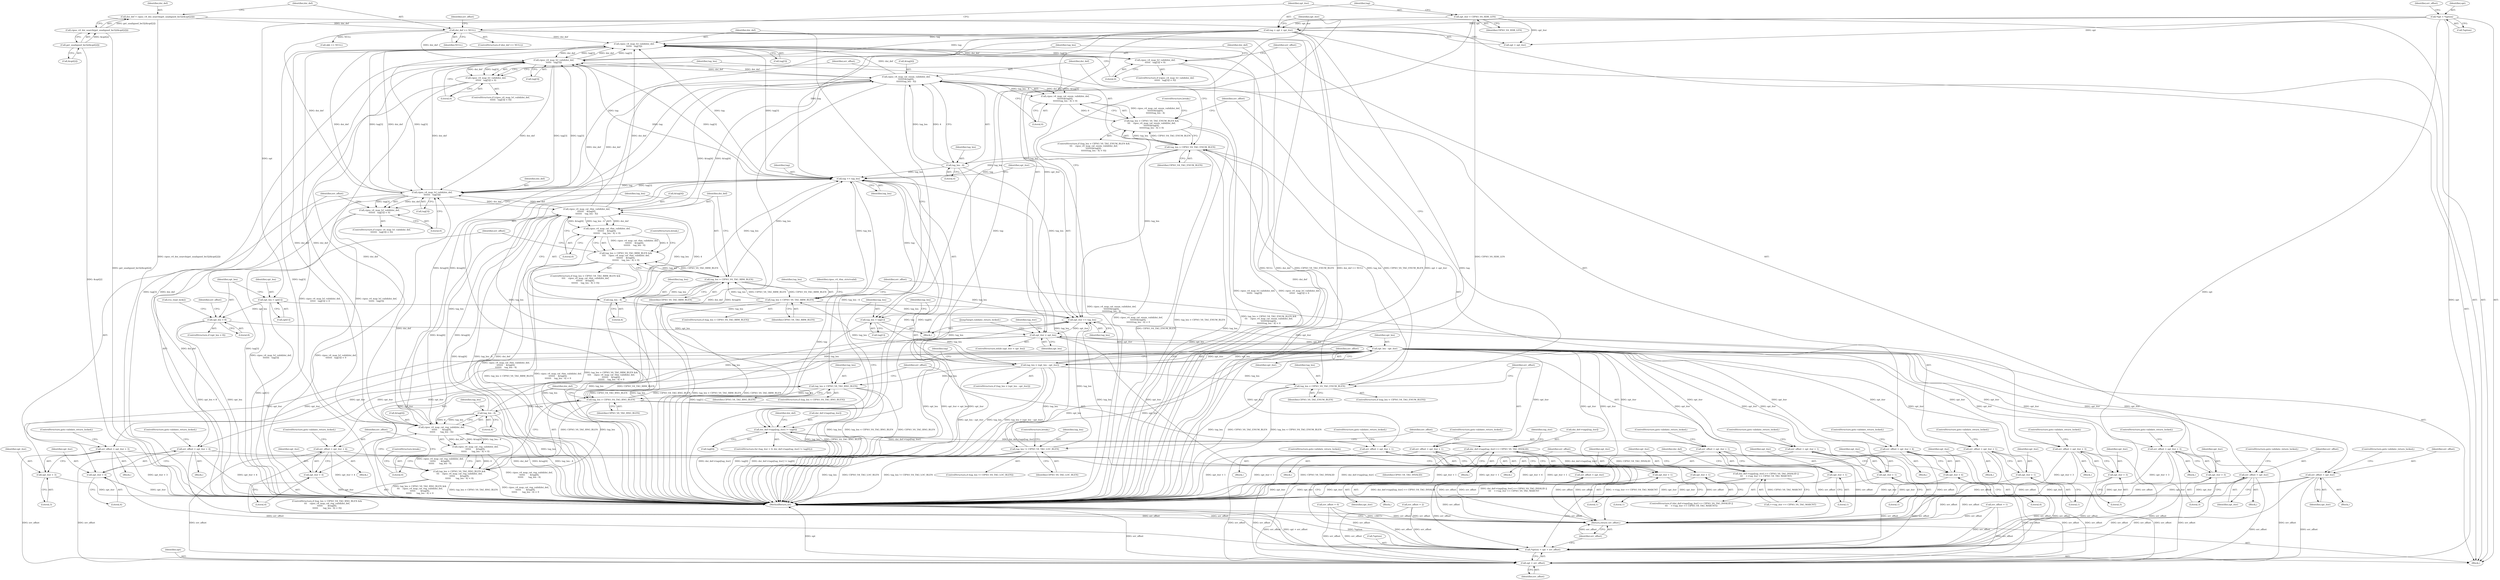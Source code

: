 digraph "0_linux_89d7ae34cdda4195809a5a987f697a517a2a3177@array" {
"1000343" [label="(Call,cipso_v4_map_lvl_valid(doi_def,\n\t\t\t\t\t\t   tag[3]))"];
"1000311" [label="(Call,cipso_v4_map_cat_enum_valid(doi_def,\n\t\t\t\t\t\t\t&tag[4],\n\t\t\t\t\t\t\ttag_len - 4))"];
"1000292" [label="(Call,cipso_v4_map_lvl_valid(doi_def,\n\t\t\t\t\t\t   tag[3]))"];
"1000343" [label="(Call,cipso_v4_map_lvl_valid(doi_def,\n\t\t\t\t\t\t   tag[3]))"];
"1000241" [label="(Call,cipso_v4_map_lvl_valid(doi_def,\n\t\t\t\t\t\t\t   tag[3]))"];
"1000149" [label="(Call,doi_def == NULL)"];
"1000140" [label="(Call,doi_def = cipso_v4_doi_search(get_unaligned_be32(&opt[2])))"];
"1000142" [label="(Call,cipso_v4_doi_search(get_unaligned_be32(&opt[2])))"];
"1000143" [label="(Call,get_unaligned_be32(&opt[2]))"];
"1000260" [label="(Call,cipso_v4_map_cat_rbm_valid(doi_def,\n\t\t\t\t\t\t\t    &tag[4],\n\t\t\t\t\t\t\t    tag_len - 4))"];
"1000362" [label="(Call,cipso_v4_map_cat_rng_valid(doi_def,\n\t\t\t\t\t\t       &tag[4],\n\t\t\t\t\t\t       tag_len - 4))"];
"1000368" [label="(Call,tag_len - 4)"];
"1000358" [label="(Call,tag_len > CIPSO_V4_TAG_RNG_BLEN)"];
"1000331" [label="(Call,tag_len < CIPSO_V4_TAG_RNG_BLEN)"];
"1000207" [label="(Call,tag_len > (opt_len - opt_iter))"];
"1000201" [label="(Call,tag_len = tag[1])"];
"1000416" [label="(Call,tag += tag_len)"];
"1000226" [label="(Call,tag_len < CIPSO_V4_TAG_RBM_BLEN)"];
"1000256" [label="(Call,tag_len > CIPSO_V4_TAG_RBM_BLEN)"];
"1000317" [label="(Call,tag_len - 4)"];
"1000307" [label="(Call,tag_len > CIPSO_V4_TAG_ENUM_BLEN)"];
"1000280" [label="(Call,tag_len < CIPSO_V4_TAG_ENUM_BLEN)"];
"1000400" [label="(Call,tag_len != CIPSO_V4_TAG_LOC_BLEN)"];
"1000266" [label="(Call,tag_len - 4)"];
"1000160" [label="(Call,tag = opt + opt_iter)"];
"1000108" [label="(Call,*opt = *option)"];
"1000157" [label="(Call,opt_iter = CIPSO_V4_HDR_LEN)"];
"1000174" [label="(Call,doi_def->tags[tag_iter] != tag[0])"];
"1000185" [label="(Call,doi_def->tags[tag_iter] == CIPSO_V4_TAG_INVALID)"];
"1000209" [label="(Call,opt_len - opt_iter)"];
"1000166" [label="(Call,opt_iter < opt_len)"];
"1000419" [label="(Call,opt_iter += tag_len)"];
"1000131" [label="(Call,opt_len < 8)"];
"1000125" [label="(Call,opt_len = opt[1])"];
"1000240" [label="(Call,cipso_v4_map_lvl_valid(doi_def,\n\t\t\t\t\t\t\t   tag[3]) < 0)"];
"1000259" [label="(Call,cipso_v4_map_cat_rbm_valid(doi_def,\n\t\t\t\t\t\t\t    &tag[4],\n\t\t\t\t\t\t\t    tag_len - 4) < 0)"];
"1000255" [label="(Call,tag_len > CIPSO_V4_TAG_RBM_BLEN &&\n\t\t\t\t    cipso_v4_map_cat_rbm_valid(doi_def,\n\t\t\t\t\t\t\t    &tag[4],\n\t\t\t\t\t\t\t    tag_len - 4) < 0)"];
"1000291" [label="(Call,cipso_v4_map_lvl_valid(doi_def,\n\t\t\t\t\t\t   tag[3]) < 0)"];
"1000310" [label="(Call,cipso_v4_map_cat_enum_valid(doi_def,\n\t\t\t\t\t\t\t&tag[4],\n\t\t\t\t\t\t\ttag_len - 4) < 0)"];
"1000306" [label="(Call,tag_len > CIPSO_V4_TAG_ENUM_BLEN &&\n\t\t\t    cipso_v4_map_cat_enum_valid(doi_def,\n\t\t\t\t\t\t\t&tag[4],\n\t\t\t\t\t\t\ttag_len - 4) < 0)"];
"1000342" [label="(Call,cipso_v4_map_lvl_valid(doi_def,\n\t\t\t\t\t\t   tag[3]) < 0)"];
"1000361" [label="(Call,cipso_v4_map_cat_rng_valid(doi_def,\n\t\t\t\t\t\t       &tag[4],\n\t\t\t\t\t\t       tag_len - 4) < 0)"];
"1000357" [label="(Call,tag_len > CIPSO_V4_TAG_RNG_BLEN &&\n\t\t\t    cipso_v4_map_cat_rng_valid(doi_def,\n\t\t\t\t\t\t       &tag[4],\n\t\t\t\t\t\t       tag_len - 4) < 0)"];
"1000184" [label="(Call,doi_def->tags[tag_iter] == CIPSO_V4_TAG_INVALID ||\n\t\t\t    ++tag_iter == CIPSO_V4_TAG_MAXCNT)"];
"1000197" [label="(Call,err_offset = opt_iter)"];
"1000425" [label="(Call,*option = opt + err_offset)"];
"1000428" [label="(Call,opt + err_offset)"];
"1000431" [label="(Return,return err_offset;)"];
"1000213" [label="(Call,err_offset = opt_iter + 1)"];
"1000215" [label="(Call,opt_iter + 1)"];
"1000230" [label="(Call,err_offset = opt_iter + 1)"];
"1000232" [label="(Call,opt_iter + 1)"];
"1000248" [label="(Call,err_offset = opt_iter + 3)"];
"1000250" [label="(Call,opt_iter + 3)"];
"1000271" [label="(Call,err_offset = opt_iter + 4)"];
"1000273" [label="(Call,opt_iter + 4)"];
"1000284" [label="(Call,err_offset = opt_iter + 1)"];
"1000286" [label="(Call,opt_iter + 1)"];
"1000299" [label="(Call,err_offset = opt_iter + 3)"];
"1000301" [label="(Call,opt_iter + 3)"];
"1000322" [label="(Call,err_offset = opt_iter + 4)"];
"1000324" [label="(Call,opt_iter + 4)"];
"1000335" [label="(Call,err_offset = opt_iter + 1)"];
"1000337" [label="(Call,opt_iter + 1)"];
"1000350" [label="(Call,err_offset = opt_iter + 3)"];
"1000352" [label="(Call,opt_iter + 3)"];
"1000373" [label="(Call,err_offset = opt_iter + 4)"];
"1000375" [label="(Call,opt_iter + 4)"];
"1000395" [label="(Call,err_offset = opt_iter)"];
"1000404" [label="(Call,err_offset = opt_iter + 1)"];
"1000406" [label="(Call,opt_iter + 1)"];
"1000412" [label="(Call,err_offset = opt_iter)"];
"1000135" [label="(Call,err_offset = 1)"];
"1000274" [label="(Identifier,opt_iter)"];
"1000150" [label="(Identifier,doi_def)"];
"1000357" [label="(Call,tag_len > CIPSO_V4_TAG_RNG_BLEN &&\n\t\t\t    cipso_v4_map_cat_rng_valid(doi_def,\n\t\t\t\t\t\t       &tag[4],\n\t\t\t\t\t\t       tag_len - 4) < 0)"];
"1000116" [label="(Identifier,err_offset)"];
"1000422" [label="(JumpTarget,validate_return_locked:)"];
"1000191" [label="(Identifier,CIPSO_V4_TAG_INVALID)"];
"1000249" [label="(Identifier,err_offset)"];
"1000371" [label="(Literal,0)"];
"1000272" [label="(Identifier,err_offset)"];
"1000161" [label="(Identifier,tag)"];
"1000378" [label="(ControlStructure,goto validate_return_locked;)"];
"1000257" [label="(Identifier,tag_len)"];
"1000320" [label="(Literal,0)"];
"1000250" [label="(Call,opt_iter + 3)"];
"1000303" [label="(Literal,3)"];
"1000213" [label="(Call,err_offset = opt_iter + 1)"];
"1000280" [label="(Call,tag_len < CIPSO_V4_TAG_ENUM_BLEN)"];
"1000360" [label="(Identifier,CIPSO_V4_TAG_RNG_BLEN)"];
"1000232" [label="(Call,opt_iter + 1)"];
"1000406" [label="(Call,opt_iter + 1)"];
"1000266" [label="(Call,tag_len - 4)"];
"1000199" [label="(Identifier,opt_iter)"];
"1000394" [label="(Block,)"];
"1000297" [label="(Literal,0)"];
"1000192" [label="(Call,++tag_iter == CIPSO_V4_TAG_MAXCNT)"];
"1000125" [label="(Call,opt_len = opt[1])"];
"1000229" [label="(Block,)"];
"1000291" [label="(Call,cipso_v4_map_lvl_valid(doi_def,\n\t\t\t\t\t\t   tag[3]) < 0)"];
"1000165" [label="(ControlStructure,while (opt_iter < opt_len))"];
"1000292" [label="(Call,cipso_v4_map_lvl_valid(doi_def,\n\t\t\t\t\t\t   tag[3]))"];
"1000143" [label="(Call,get_unaligned_be32(&opt[2]))"];
"1000377" [label="(Literal,4)"];
"1000275" [label="(Literal,4)"];
"1000281" [label="(Identifier,tag_len)"];
"1000154" [label="(Identifier,err_offset)"];
"1000254" [label="(ControlStructure,if (tag_len > CIPSO_V4_TAG_RBM_BLEN &&\n\t\t\t\t    cipso_v4_map_cat_rbm_valid(doi_def,\n\t\t\t\t\t\t\t    &tag[4],\n\t\t\t\t\t\t\t    tag_len - 4) < 0))"];
"1000407" [label="(Identifier,opt_iter)"];
"1000345" [label="(Call,tag[3])"];
"1000196" [label="(Block,)"];
"1000304" [label="(ControlStructure,goto validate_return_locked;)"];
"1000396" [label="(Identifier,err_offset)"];
"1000282" [label="(Identifier,CIPSO_V4_TAG_ENUM_BLEN)"];
"1000312" [label="(Identifier,doi_def)"];
"1000230" [label="(Call,err_offset = opt_iter + 1)"];
"1000239" [label="(ControlStructure,if (cipso_v4_map_lvl_valid(doi_def,\n\t\t\t\t\t\t\t   tag[3]) < 0))"];
"1000419" [label="(Call,opt_iter += tag_len)"];
"1000410" [label="(ControlStructure,break;)"];
"1000426" [label="(Call,*option)"];
"1000270" [label="(Block,)"];
"1000398" [label="(ControlStructure,goto validate_return_locked;)"];
"1000172" [label="(Identifier,tag_iter)"];
"1000344" [label="(Identifier,doi_def)"];
"1000349" [label="(Block,)"];
"1000369" [label="(Identifier,tag_len)"];
"1000186" [label="(Call,doi_def->tags[tag_iter])"];
"1000327" [label="(ControlStructure,goto validate_return_locked;)"];
"1000183" [label="(ControlStructure,if (doi_def->tags[tag_iter] == CIPSO_V4_TAG_INVALID ||\n\t\t\t    ++tag_iter == CIPSO_V4_TAG_MAXCNT))"];
"1000212" [label="(Block,)"];
"1000356" [label="(ControlStructure,if (tag_len > CIPSO_V4_TAG_RNG_BLEN &&\n\t\t\t    cipso_v4_map_cat_rng_valid(doi_def,\n\t\t\t\t\t\t       &tag[4],\n\t\t\t\t\t\t       tag_len - 4) < 0))"];
"1000228" [label="(Identifier,CIPSO_V4_TAG_RBM_BLEN)"];
"1000306" [label="(Call,tag_len > CIPSO_V4_TAG_ENUM_BLEN &&\n\t\t\t    cipso_v4_map_cat_enum_valid(doi_def,\n\t\t\t\t\t\t\t&tag[4],\n\t\t\t\t\t\t\ttag_len - 4) < 0)"];
"1000361" [label="(Call,cipso_v4_map_cat_rng_valid(doi_def,\n\t\t\t\t\t\t       &tag[4],\n\t\t\t\t\t\t       tag_len - 4) < 0)"];
"1000293" [label="(Identifier,doi_def)"];
"1000185" [label="(Call,doi_def->tags[tag_iter] == CIPSO_V4_TAG_INVALID)"];
"1000166" [label="(Call,opt_iter < opt_len)"];
"1000300" [label="(Identifier,err_offset)"];
"1000374" [label="(Identifier,err_offset)"];
"1000430" [label="(Identifier,err_offset)"];
"1000340" [label="(ControlStructure,goto validate_return_locked;)"];
"1000373" [label="(Call,err_offset = opt_iter + 4)"];
"1000288" [label="(Literal,1)"];
"1000261" [label="(Identifier,doi_def)"];
"1000243" [label="(Call,tag[3])"];
"1000142" [label="(Call,cipso_v4_doi_search(get_unaligned_be32(&opt[2])))"];
"1000294" [label="(Call,tag[3])"];
"1000132" [label="(Identifier,opt_len)"];
"1000127" [label="(Call,opt[1])"];
"1000177" [label="(Identifier,doi_def)"];
"1000277" [label="(ControlStructure,break;)"];
"1000328" [label="(ControlStructure,break;)"];
"1000376" [label="(Identifier,opt_iter)"];
"1000286" [label="(Call,opt_iter + 1)"];
"1000148" [label="(ControlStructure,if (doi_def == NULL))"];
"1000203" [label="(Call,tag[1])"];
"1000211" [label="(Identifier,opt_iter)"];
"1000170" [label="(ControlStructure,for (tag_iter = 0; doi_def->tags[tag_iter] != tag[0];))"];
"1000339" [label="(Literal,1)"];
"1000140" [label="(Call,doi_def = cipso_v4_doi_search(get_unaligned_be32(&opt[2])))"];
"1000418" [label="(Identifier,tag_len)"];
"1000309" [label="(Identifier,CIPSO_V4_TAG_ENUM_BLEN)"];
"1000283" [label="(Block,)"];
"1000299" [label="(Call,err_offset = opt_iter + 3)"];
"1000364" [label="(Call,&tag[4])"];
"1000167" [label="(Identifier,opt_iter)"];
"1000290" [label="(ControlStructure,if (cipso_v4_map_lvl_valid(doi_def,\n\t\t\t\t\t\t   tag[3]) < 0))"];
"1000131" [label="(Call,opt_len < 8)"];
"1000318" [label="(Identifier,tag_len)"];
"1000174" [label="(Call,doi_def->tags[tag_iter] != tag[0])"];
"1000412" [label="(Call,err_offset = opt_iter)"];
"1000149" [label="(Call,doi_def == NULL)"];
"1000363" [label="(Identifier,doi_def)"];
"1000417" [label="(Identifier,tag)"];
"1000323" [label="(Identifier,err_offset)"];
"1000260" [label="(Call,cipso_v4_map_cat_rbm_valid(doi_def,\n\t\t\t\t\t\t\t    &tag[4],\n\t\t\t\t\t\t\t    tag_len - 4))"];
"1000350" [label="(Call,err_offset = opt_iter + 3)"];
"1000184" [label="(Call,doi_def->tags[tag_iter] == CIPSO_V4_TAG_INVALID ||\n\t\t\t    ++tag_iter == CIPSO_V4_TAG_MAXCNT)"];
"1000307" [label="(Call,tag_len > CIPSO_V4_TAG_ENUM_BLEN)"];
"1000432" [label="(Identifier,err_offset)"];
"1000359" [label="(Identifier,tag_len)"];
"1000141" [label="(Identifier,doi_def)"];
"1000233" [label="(Identifier,opt_iter)"];
"1000399" [label="(ControlStructure,if (tag_len != CIPSO_V4_TAG_LOC_BLEN))"];
"1000284" [label="(Call,err_offset = opt_iter + 1)"];
"1000343" [label="(Call,cipso_v4_map_lvl_valid(doi_def,\n\t\t\t\t\t\t   tag[3]))"];
"1000375" [label="(Call,opt_iter + 4)"];
"1000313" [label="(Call,&tag[4])"];
"1000151" [label="(Identifier,NULL)"];
"1000287" [label="(Identifier,opt_iter)"];
"1000126" [label="(Identifier,opt_len)"];
"1000259" [label="(Call,cipso_v4_map_cat_rbm_valid(doi_def,\n\t\t\t\t\t\t\t    &tag[4],\n\t\t\t\t\t\t\t    tag_len - 4) < 0)"];
"1000362" [label="(Call,cipso_v4_map_cat_rng_valid(doi_def,\n\t\t\t\t\t\t       &tag[4],\n\t\t\t\t\t\t       tag_len - 4))"];
"1000221" [label="(Identifier,tag)"];
"1000139" [label="(Call,rcu_read_lock())"];
"1000207" [label="(Call,tag_len > (opt_len - opt_iter))"];
"1000332" [label="(Identifier,tag_len)"];
"1000235" [label="(ControlStructure,goto validate_return_locked;)"];
"1000237" [label="(Identifier,cipso_v4_rbm_strictvalid)"];
"1000267" [label="(Identifier,tag_len)"];
"1000421" [label="(Identifier,tag_len)"];
"1000298" [label="(Block,)"];
"1000333" [label="(Identifier,CIPSO_V4_TAG_RNG_BLEN)"];
"1000231" [label="(Identifier,err_offset)"];
"1000342" [label="(Call,cipso_v4_map_lvl_valid(doi_def,\n\t\t\t\t\t\t   tag[3]) < 0)"];
"1000251" [label="(Identifier,opt_iter)"];
"1000160" [label="(Call,tag = opt + opt_iter)"];
"1000240" [label="(Call,cipso_v4_map_lvl_valid(doi_def,\n\t\t\t\t\t\t\t   tag[3]) < 0)"];
"1000268" [label="(Literal,4)"];
"1000324" [label="(Call,opt_iter + 4)"];
"1000157" [label="(Call,opt_iter = CIPSO_V4_HDR_LEN)"];
"1000217" [label="(Literal,1)"];
"1000401" [label="(Identifier,tag_len)"];
"1000354" [label="(Literal,3)"];
"1000403" [label="(Block,)"];
"1000370" [label="(Literal,4)"];
"1000158" [label="(Identifier,opt_iter)"];
"1000352" [label="(Call,opt_iter + 3)"];
"1000302" [label="(Identifier,opt_iter)"];
"1000311" [label="(Call,cipso_v4_map_cat_enum_valid(doi_def,\n\t\t\t\t\t\t\t&tag[4],\n\t\t\t\t\t\t\ttag_len - 4))"];
"1000225" [label="(ControlStructure,if (tag_len < CIPSO_V4_TAG_RBM_BLEN))"];
"1000215" [label="(Call,opt_iter + 1)"];
"1000115" [label="(Call,err_offset = 0)"];
"1000201" [label="(Call,tag_len = tag[1])"];
"1000413" [label="(Identifier,err_offset)"];
"1000279" [label="(ControlStructure,if (tag_len < CIPSO_V4_TAG_ENUM_BLEN))"];
"1000317" [label="(Call,tag_len - 4)"];
"1000130" [label="(ControlStructure,if (opt_len < 8))"];
"1000395" [label="(Call,err_offset = opt_iter)"];
"1000169" [label="(Block,)"];
"1000247" [label="(Block,)"];
"1000209" [label="(Call,opt_len - opt_iter)"];
"1000256" [label="(Call,tag_len > CIPSO_V4_TAG_RBM_BLEN)"];
"1000109" [label="(Identifier,opt)"];
"1000136" [label="(Identifier,err_offset)"];
"1000168" [label="(Identifier,opt_len)"];
"1000358" [label="(Call,tag_len > CIPSO_V4_TAG_RNG_BLEN)"];
"1000188" [label="(Identifier,doi_def)"];
"1000200" [label="(ControlStructure,goto validate_return_locked;)"];
"1000330" [label="(ControlStructure,if (tag_len < CIPSO_V4_TAG_RNG_BLEN))"];
"1000338" [label="(Identifier,opt_iter)"];
"1000348" [label="(Literal,0)"];
"1000322" [label="(Call,err_offset = opt_iter + 4)"];
"1000206" [label="(ControlStructure,if (tag_len > (opt_len - opt_iter)))"];
"1000159" [label="(Identifier,CIPSO_V4_HDR_LEN)"];
"1000310" [label="(Call,cipso_v4_map_cat_enum_valid(doi_def,\n\t\t\t\t\t\t\t&tag[4],\n\t\t\t\t\t\t\ttag_len - 4) < 0)"];
"1000110" [label="(Call,*option)"];
"1000429" [label="(Identifier,opt)"];
"1000153" [label="(Call,err_offset = 2)"];
"1000218" [label="(ControlStructure,goto validate_return_locked;)"];
"1000325" [label="(Identifier,opt_iter)"];
"1000180" [label="(Call,tag[0])"];
"1000431" [label="(Return,return err_offset;)"];
"1000223" [label="(Block,)"];
"1000409" [label="(ControlStructure,goto validate_return_locked;)"];
"1000253" [label="(ControlStructure,goto validate_return_locked;)"];
"1000144" [label="(Call,&opt[2])"];
"1000351" [label="(Identifier,err_offset)"];
"1000234" [label="(Literal,1)"];
"1000202" [label="(Identifier,tag_len)"];
"1000248" [label="(Call,err_offset = opt_iter + 3)"];
"1000246" [label="(Literal,0)"];
"1000198" [label="(Identifier,err_offset)"];
"1000197" [label="(Call,err_offset = opt_iter)"];
"1000269" [label="(Literal,0)"];
"1000273" [label="(Call,opt_iter + 4)"];
"1000397" [label="(Identifier,opt_iter)"];
"1000331" [label="(Call,tag_len < CIPSO_V4_TAG_RNG_BLEN)"];
"1000326" [label="(Literal,4)"];
"1000433" [label="(MethodReturn,int)"];
"1000175" [label="(Call,doi_def->tags[tag_iter])"];
"1000162" [label="(Call,opt + opt_iter)"];
"1000415" [label="(ControlStructure,goto validate_return_locked;)"];
"1000425" [label="(Call,*option = opt + err_offset)"];
"1000108" [label="(Call,*opt = *option)"];
"1000416" [label="(Call,tag += tag_len)"];
"1000194" [label="(Identifier,tag_iter)"];
"1000271" [label="(Call,err_offset = opt_iter + 4)"];
"1000214" [label="(Identifier,err_offset)"];
"1000216" [label="(Identifier,opt_iter)"];
"1000402" [label="(Identifier,CIPSO_V4_TAG_LOC_BLEN)"];
"1000334" [label="(Block,)"];
"1000242" [label="(Identifier,doi_def)"];
"1000383" [label="(Call,skb == NULL)"];
"1000262" [label="(Call,&tag[4])"];
"1000210" [label="(Identifier,opt_len)"];
"1000258" [label="(Identifier,CIPSO_V4_TAG_RBM_BLEN)"];
"1000133" [label="(Literal,8)"];
"1000305" [label="(ControlStructure,if (tag_len > CIPSO_V4_TAG_ENUM_BLEN &&\n\t\t\t    cipso_v4_map_cat_enum_valid(doi_def,\n\t\t\t\t\t\t\t&tag[4],\n\t\t\t\t\t\t\ttag_len - 4) < 0))"];
"1000289" [label="(ControlStructure,goto validate_return_locked;)"];
"1000372" [label="(Block,)"];
"1000404" [label="(Call,err_offset = opt_iter + 1)"];
"1000341" [label="(ControlStructure,if (cipso_v4_map_lvl_valid(doi_def,\n\t\t\t\t\t\t   tag[3]) < 0))"];
"1000241" [label="(Call,cipso_v4_map_lvl_valid(doi_def,\n\t\t\t\t\t\t\t   tag[3]))"];
"1000428" [label="(Call,opt + err_offset)"];
"1000208" [label="(Identifier,tag_len)"];
"1000301" [label="(Call,opt_iter + 3)"];
"1000400" [label="(Call,tag_len != CIPSO_V4_TAG_LOC_BLEN)"];
"1000227" [label="(Identifier,tag_len)"];
"1000308" [label="(Identifier,tag_len)"];
"1000335" [label="(Call,err_offset = opt_iter + 1)"];
"1000337" [label="(Call,opt_iter + 1)"];
"1000379" [label="(ControlStructure,break;)"];
"1000355" [label="(ControlStructure,goto validate_return_locked;)"];
"1000408" [label="(Literal,1)"];
"1000285" [label="(Identifier,err_offset)"];
"1000321" [label="(Block,)"];
"1000319" [label="(Literal,4)"];
"1000252" [label="(Literal,3)"];
"1000414" [label="(Identifier,opt_iter)"];
"1000336" [label="(Identifier,err_offset)"];
"1000353" [label="(Identifier,opt_iter)"];
"1000106" [label="(Block,)"];
"1000276" [label="(ControlStructure,goto validate_return_locked;)"];
"1000226" [label="(Call,tag_len < CIPSO_V4_TAG_RBM_BLEN)"];
"1000420" [label="(Identifier,opt_iter)"];
"1000368" [label="(Call,tag_len - 4)"];
"1000255" [label="(Call,tag_len > CIPSO_V4_TAG_RBM_BLEN &&\n\t\t\t\t    cipso_v4_map_cat_rbm_valid(doi_def,\n\t\t\t\t\t\t\t    &tag[4],\n\t\t\t\t\t\t\t    tag_len - 4) < 0)"];
"1000405" [label="(Identifier,err_offset)"];
"1000343" -> "1000342"  [label="AST: "];
"1000343" -> "1000345"  [label="CFG: "];
"1000344" -> "1000343"  [label="AST: "];
"1000345" -> "1000343"  [label="AST: "];
"1000348" -> "1000343"  [label="CFG: "];
"1000343" -> "1000433"  [label="DDG: doi_def"];
"1000343" -> "1000433"  [label="DDG: tag[3]"];
"1000343" -> "1000241"  [label="DDG: doi_def"];
"1000343" -> "1000241"  [label="DDG: tag[3]"];
"1000343" -> "1000292"  [label="DDG: doi_def"];
"1000343" -> "1000292"  [label="DDG: tag[3]"];
"1000343" -> "1000342"  [label="DDG: doi_def"];
"1000343" -> "1000342"  [label="DDG: tag[3]"];
"1000311" -> "1000343"  [label="DDG: doi_def"];
"1000292" -> "1000343"  [label="DDG: doi_def"];
"1000292" -> "1000343"  [label="DDG: tag[3]"];
"1000241" -> "1000343"  [label="DDG: doi_def"];
"1000241" -> "1000343"  [label="DDG: tag[3]"];
"1000149" -> "1000343"  [label="DDG: doi_def"];
"1000260" -> "1000343"  [label="DDG: doi_def"];
"1000362" -> "1000343"  [label="DDG: doi_def"];
"1000416" -> "1000343"  [label="DDG: tag"];
"1000160" -> "1000343"  [label="DDG: tag"];
"1000343" -> "1000362"  [label="DDG: doi_def"];
"1000343" -> "1000416"  [label="DDG: tag[3]"];
"1000311" -> "1000310"  [label="AST: "];
"1000311" -> "1000317"  [label="CFG: "];
"1000312" -> "1000311"  [label="AST: "];
"1000313" -> "1000311"  [label="AST: "];
"1000317" -> "1000311"  [label="AST: "];
"1000320" -> "1000311"  [label="CFG: "];
"1000311" -> "1000433"  [label="DDG: doi_def"];
"1000311" -> "1000433"  [label="DDG: &tag[4]"];
"1000311" -> "1000433"  [label="DDG: tag_len - 4"];
"1000311" -> "1000241"  [label="DDG: doi_def"];
"1000311" -> "1000260"  [label="DDG: &tag[4]"];
"1000311" -> "1000292"  [label="DDG: doi_def"];
"1000311" -> "1000310"  [label="DDG: doi_def"];
"1000311" -> "1000310"  [label="DDG: &tag[4]"];
"1000311" -> "1000310"  [label="DDG: tag_len - 4"];
"1000292" -> "1000311"  [label="DDG: doi_def"];
"1000362" -> "1000311"  [label="DDG: &tag[4]"];
"1000260" -> "1000311"  [label="DDG: &tag[4]"];
"1000317" -> "1000311"  [label="DDG: tag_len"];
"1000317" -> "1000311"  [label="DDG: 4"];
"1000311" -> "1000362"  [label="DDG: &tag[4]"];
"1000292" -> "1000291"  [label="AST: "];
"1000292" -> "1000294"  [label="CFG: "];
"1000293" -> "1000292"  [label="AST: "];
"1000294" -> "1000292"  [label="AST: "];
"1000297" -> "1000292"  [label="CFG: "];
"1000292" -> "1000433"  [label="DDG: tag[3]"];
"1000292" -> "1000433"  [label="DDG: doi_def"];
"1000292" -> "1000241"  [label="DDG: doi_def"];
"1000292" -> "1000241"  [label="DDG: tag[3]"];
"1000292" -> "1000291"  [label="DDG: doi_def"];
"1000292" -> "1000291"  [label="DDG: tag[3]"];
"1000241" -> "1000292"  [label="DDG: doi_def"];
"1000241" -> "1000292"  [label="DDG: tag[3]"];
"1000149" -> "1000292"  [label="DDG: doi_def"];
"1000260" -> "1000292"  [label="DDG: doi_def"];
"1000362" -> "1000292"  [label="DDG: doi_def"];
"1000416" -> "1000292"  [label="DDG: tag"];
"1000160" -> "1000292"  [label="DDG: tag"];
"1000292" -> "1000416"  [label="DDG: tag[3]"];
"1000241" -> "1000240"  [label="AST: "];
"1000241" -> "1000243"  [label="CFG: "];
"1000242" -> "1000241"  [label="AST: "];
"1000243" -> "1000241"  [label="AST: "];
"1000246" -> "1000241"  [label="CFG: "];
"1000241" -> "1000433"  [label="DDG: doi_def"];
"1000241" -> "1000433"  [label="DDG: tag[3]"];
"1000241" -> "1000240"  [label="DDG: doi_def"];
"1000241" -> "1000240"  [label="DDG: tag[3]"];
"1000149" -> "1000241"  [label="DDG: doi_def"];
"1000260" -> "1000241"  [label="DDG: doi_def"];
"1000362" -> "1000241"  [label="DDG: doi_def"];
"1000416" -> "1000241"  [label="DDG: tag"];
"1000160" -> "1000241"  [label="DDG: tag"];
"1000241" -> "1000260"  [label="DDG: doi_def"];
"1000241" -> "1000416"  [label="DDG: tag[3]"];
"1000149" -> "1000148"  [label="AST: "];
"1000149" -> "1000151"  [label="CFG: "];
"1000150" -> "1000149"  [label="AST: "];
"1000151" -> "1000149"  [label="AST: "];
"1000154" -> "1000149"  [label="CFG: "];
"1000158" -> "1000149"  [label="CFG: "];
"1000149" -> "1000433"  [label="DDG: NULL"];
"1000149" -> "1000433"  [label="DDG: doi_def == NULL"];
"1000149" -> "1000433"  [label="DDG: doi_def"];
"1000140" -> "1000149"  [label="DDG: doi_def"];
"1000149" -> "1000383"  [label="DDG: NULL"];
"1000140" -> "1000106"  [label="AST: "];
"1000140" -> "1000142"  [label="CFG: "];
"1000141" -> "1000140"  [label="AST: "];
"1000142" -> "1000140"  [label="AST: "];
"1000150" -> "1000140"  [label="CFG: "];
"1000140" -> "1000433"  [label="DDG: cipso_v4_doi_search(get_unaligned_be32(&opt[2]))"];
"1000142" -> "1000140"  [label="DDG: get_unaligned_be32(&opt[2])"];
"1000142" -> "1000143"  [label="CFG: "];
"1000143" -> "1000142"  [label="AST: "];
"1000142" -> "1000433"  [label="DDG: get_unaligned_be32(&opt[2])"];
"1000143" -> "1000142"  [label="DDG: &opt[2]"];
"1000143" -> "1000144"  [label="CFG: "];
"1000144" -> "1000143"  [label="AST: "];
"1000143" -> "1000433"  [label="DDG: &opt[2]"];
"1000260" -> "1000259"  [label="AST: "];
"1000260" -> "1000266"  [label="CFG: "];
"1000261" -> "1000260"  [label="AST: "];
"1000262" -> "1000260"  [label="AST: "];
"1000266" -> "1000260"  [label="AST: "];
"1000269" -> "1000260"  [label="CFG: "];
"1000260" -> "1000433"  [label="DDG: &tag[4]"];
"1000260" -> "1000433"  [label="DDG: tag_len - 4"];
"1000260" -> "1000433"  [label="DDG: doi_def"];
"1000260" -> "1000259"  [label="DDG: doi_def"];
"1000260" -> "1000259"  [label="DDG: &tag[4]"];
"1000260" -> "1000259"  [label="DDG: tag_len - 4"];
"1000362" -> "1000260"  [label="DDG: &tag[4]"];
"1000266" -> "1000260"  [label="DDG: tag_len"];
"1000266" -> "1000260"  [label="DDG: 4"];
"1000260" -> "1000362"  [label="DDG: &tag[4]"];
"1000362" -> "1000361"  [label="AST: "];
"1000362" -> "1000368"  [label="CFG: "];
"1000363" -> "1000362"  [label="AST: "];
"1000364" -> "1000362"  [label="AST: "];
"1000368" -> "1000362"  [label="AST: "];
"1000371" -> "1000362"  [label="CFG: "];
"1000362" -> "1000433"  [label="DDG: &tag[4]"];
"1000362" -> "1000433"  [label="DDG: tag_len - 4"];
"1000362" -> "1000433"  [label="DDG: doi_def"];
"1000362" -> "1000361"  [label="DDG: doi_def"];
"1000362" -> "1000361"  [label="DDG: &tag[4]"];
"1000362" -> "1000361"  [label="DDG: tag_len - 4"];
"1000368" -> "1000362"  [label="DDG: tag_len"];
"1000368" -> "1000362"  [label="DDG: 4"];
"1000368" -> "1000370"  [label="CFG: "];
"1000369" -> "1000368"  [label="AST: "];
"1000370" -> "1000368"  [label="AST: "];
"1000368" -> "1000433"  [label="DDG: tag_len"];
"1000358" -> "1000368"  [label="DDG: tag_len"];
"1000368" -> "1000416"  [label="DDG: tag_len"];
"1000368" -> "1000419"  [label="DDG: tag_len"];
"1000358" -> "1000357"  [label="AST: "];
"1000358" -> "1000360"  [label="CFG: "];
"1000359" -> "1000358"  [label="AST: "];
"1000360" -> "1000358"  [label="AST: "];
"1000363" -> "1000358"  [label="CFG: "];
"1000357" -> "1000358"  [label="CFG: "];
"1000358" -> "1000433"  [label="DDG: CIPSO_V4_TAG_RNG_BLEN"];
"1000358" -> "1000433"  [label="DDG: tag_len"];
"1000358" -> "1000331"  [label="DDG: CIPSO_V4_TAG_RNG_BLEN"];
"1000358" -> "1000357"  [label="DDG: tag_len"];
"1000358" -> "1000357"  [label="DDG: CIPSO_V4_TAG_RNG_BLEN"];
"1000331" -> "1000358"  [label="DDG: tag_len"];
"1000331" -> "1000358"  [label="DDG: CIPSO_V4_TAG_RNG_BLEN"];
"1000358" -> "1000416"  [label="DDG: tag_len"];
"1000358" -> "1000419"  [label="DDG: tag_len"];
"1000331" -> "1000330"  [label="AST: "];
"1000331" -> "1000333"  [label="CFG: "];
"1000332" -> "1000331"  [label="AST: "];
"1000333" -> "1000331"  [label="AST: "];
"1000336" -> "1000331"  [label="CFG: "];
"1000344" -> "1000331"  [label="CFG: "];
"1000331" -> "1000433"  [label="DDG: tag_len < CIPSO_V4_TAG_RNG_BLEN"];
"1000331" -> "1000433"  [label="DDG: CIPSO_V4_TAG_RNG_BLEN"];
"1000331" -> "1000433"  [label="DDG: tag_len"];
"1000207" -> "1000331"  [label="DDG: tag_len"];
"1000207" -> "1000206"  [label="AST: "];
"1000207" -> "1000209"  [label="CFG: "];
"1000208" -> "1000207"  [label="AST: "];
"1000209" -> "1000207"  [label="AST: "];
"1000214" -> "1000207"  [label="CFG: "];
"1000221" -> "1000207"  [label="CFG: "];
"1000207" -> "1000433"  [label="DDG: opt_len - opt_iter"];
"1000207" -> "1000433"  [label="DDG: tag_len"];
"1000207" -> "1000433"  [label="DDG: tag_len > (opt_len - opt_iter)"];
"1000201" -> "1000207"  [label="DDG: tag_len"];
"1000209" -> "1000207"  [label="DDG: opt_len"];
"1000209" -> "1000207"  [label="DDG: opt_iter"];
"1000207" -> "1000226"  [label="DDG: tag_len"];
"1000207" -> "1000280"  [label="DDG: tag_len"];
"1000207" -> "1000400"  [label="DDG: tag_len"];
"1000201" -> "1000169"  [label="AST: "];
"1000201" -> "1000203"  [label="CFG: "];
"1000202" -> "1000201"  [label="AST: "];
"1000203" -> "1000201"  [label="AST: "];
"1000208" -> "1000201"  [label="CFG: "];
"1000201" -> "1000433"  [label="DDG: tag[1]"];
"1000416" -> "1000201"  [label="DDG: tag"];
"1000160" -> "1000201"  [label="DDG: tag"];
"1000416" -> "1000169"  [label="AST: "];
"1000416" -> "1000418"  [label="CFG: "];
"1000417" -> "1000416"  [label="AST: "];
"1000418" -> "1000416"  [label="AST: "];
"1000420" -> "1000416"  [label="CFG: "];
"1000416" -> "1000433"  [label="DDG: tag"];
"1000416" -> "1000174"  [label="DDG: tag"];
"1000226" -> "1000416"  [label="DDG: tag_len"];
"1000317" -> "1000416"  [label="DDG: tag_len"];
"1000400" -> "1000416"  [label="DDG: tag_len"];
"1000266" -> "1000416"  [label="DDG: tag_len"];
"1000256" -> "1000416"  [label="DDG: tag_len"];
"1000307" -> "1000416"  [label="DDG: tag_len"];
"1000160" -> "1000416"  [label="DDG: tag"];
"1000174" -> "1000416"  [label="DDG: tag[0]"];
"1000226" -> "1000225"  [label="AST: "];
"1000226" -> "1000228"  [label="CFG: "];
"1000227" -> "1000226"  [label="AST: "];
"1000228" -> "1000226"  [label="AST: "];
"1000231" -> "1000226"  [label="CFG: "];
"1000237" -> "1000226"  [label="CFG: "];
"1000226" -> "1000433"  [label="DDG: tag_len"];
"1000226" -> "1000433"  [label="DDG: tag_len < CIPSO_V4_TAG_RBM_BLEN"];
"1000226" -> "1000433"  [label="DDG: CIPSO_V4_TAG_RBM_BLEN"];
"1000256" -> "1000226"  [label="DDG: CIPSO_V4_TAG_RBM_BLEN"];
"1000226" -> "1000256"  [label="DDG: tag_len"];
"1000226" -> "1000256"  [label="DDG: CIPSO_V4_TAG_RBM_BLEN"];
"1000226" -> "1000419"  [label="DDG: tag_len"];
"1000256" -> "1000255"  [label="AST: "];
"1000256" -> "1000258"  [label="CFG: "];
"1000257" -> "1000256"  [label="AST: "];
"1000258" -> "1000256"  [label="AST: "];
"1000261" -> "1000256"  [label="CFG: "];
"1000255" -> "1000256"  [label="CFG: "];
"1000256" -> "1000433"  [label="DDG: CIPSO_V4_TAG_RBM_BLEN"];
"1000256" -> "1000433"  [label="DDG: tag_len"];
"1000256" -> "1000255"  [label="DDG: tag_len"];
"1000256" -> "1000255"  [label="DDG: CIPSO_V4_TAG_RBM_BLEN"];
"1000256" -> "1000266"  [label="DDG: tag_len"];
"1000256" -> "1000419"  [label="DDG: tag_len"];
"1000317" -> "1000319"  [label="CFG: "];
"1000318" -> "1000317"  [label="AST: "];
"1000319" -> "1000317"  [label="AST: "];
"1000317" -> "1000433"  [label="DDG: tag_len"];
"1000307" -> "1000317"  [label="DDG: tag_len"];
"1000317" -> "1000419"  [label="DDG: tag_len"];
"1000307" -> "1000306"  [label="AST: "];
"1000307" -> "1000309"  [label="CFG: "];
"1000308" -> "1000307"  [label="AST: "];
"1000309" -> "1000307"  [label="AST: "];
"1000312" -> "1000307"  [label="CFG: "];
"1000306" -> "1000307"  [label="CFG: "];
"1000307" -> "1000433"  [label="DDG: CIPSO_V4_TAG_ENUM_BLEN"];
"1000307" -> "1000433"  [label="DDG: tag_len"];
"1000307" -> "1000280"  [label="DDG: CIPSO_V4_TAG_ENUM_BLEN"];
"1000307" -> "1000306"  [label="DDG: tag_len"];
"1000307" -> "1000306"  [label="DDG: CIPSO_V4_TAG_ENUM_BLEN"];
"1000280" -> "1000307"  [label="DDG: tag_len"];
"1000280" -> "1000307"  [label="DDG: CIPSO_V4_TAG_ENUM_BLEN"];
"1000307" -> "1000419"  [label="DDG: tag_len"];
"1000280" -> "1000279"  [label="AST: "];
"1000280" -> "1000282"  [label="CFG: "];
"1000281" -> "1000280"  [label="AST: "];
"1000282" -> "1000280"  [label="AST: "];
"1000285" -> "1000280"  [label="CFG: "];
"1000293" -> "1000280"  [label="CFG: "];
"1000280" -> "1000433"  [label="DDG: CIPSO_V4_TAG_ENUM_BLEN"];
"1000280" -> "1000433"  [label="DDG: tag_len < CIPSO_V4_TAG_ENUM_BLEN"];
"1000280" -> "1000433"  [label="DDG: tag_len"];
"1000400" -> "1000399"  [label="AST: "];
"1000400" -> "1000402"  [label="CFG: "];
"1000401" -> "1000400"  [label="AST: "];
"1000402" -> "1000400"  [label="AST: "];
"1000405" -> "1000400"  [label="CFG: "];
"1000410" -> "1000400"  [label="CFG: "];
"1000400" -> "1000433"  [label="DDG: tag_len"];
"1000400" -> "1000433"  [label="DDG: CIPSO_V4_TAG_LOC_BLEN"];
"1000400" -> "1000433"  [label="DDG: tag_len != CIPSO_V4_TAG_LOC_BLEN"];
"1000400" -> "1000419"  [label="DDG: tag_len"];
"1000266" -> "1000268"  [label="CFG: "];
"1000267" -> "1000266"  [label="AST: "];
"1000268" -> "1000266"  [label="AST: "];
"1000266" -> "1000433"  [label="DDG: tag_len"];
"1000266" -> "1000419"  [label="DDG: tag_len"];
"1000160" -> "1000106"  [label="AST: "];
"1000160" -> "1000162"  [label="CFG: "];
"1000161" -> "1000160"  [label="AST: "];
"1000162" -> "1000160"  [label="AST: "];
"1000167" -> "1000160"  [label="CFG: "];
"1000160" -> "1000433"  [label="DDG: opt + opt_iter"];
"1000160" -> "1000433"  [label="DDG: tag"];
"1000108" -> "1000160"  [label="DDG: opt"];
"1000157" -> "1000160"  [label="DDG: opt_iter"];
"1000160" -> "1000174"  [label="DDG: tag"];
"1000108" -> "1000106"  [label="AST: "];
"1000108" -> "1000110"  [label="CFG: "];
"1000109" -> "1000108"  [label="AST: "];
"1000110" -> "1000108"  [label="AST: "];
"1000116" -> "1000108"  [label="CFG: "];
"1000108" -> "1000125"  [label="DDG: opt"];
"1000108" -> "1000162"  [label="DDG: opt"];
"1000108" -> "1000425"  [label="DDG: opt"];
"1000108" -> "1000428"  [label="DDG: opt"];
"1000157" -> "1000106"  [label="AST: "];
"1000157" -> "1000159"  [label="CFG: "];
"1000158" -> "1000157"  [label="AST: "];
"1000159" -> "1000157"  [label="AST: "];
"1000161" -> "1000157"  [label="CFG: "];
"1000157" -> "1000433"  [label="DDG: CIPSO_V4_HDR_LEN"];
"1000157" -> "1000162"  [label="DDG: opt_iter"];
"1000157" -> "1000166"  [label="DDG: opt_iter"];
"1000174" -> "1000170"  [label="AST: "];
"1000174" -> "1000180"  [label="CFG: "];
"1000175" -> "1000174"  [label="AST: "];
"1000180" -> "1000174"  [label="AST: "];
"1000188" -> "1000174"  [label="CFG: "];
"1000202" -> "1000174"  [label="CFG: "];
"1000174" -> "1000433"  [label="DDG: tag[0]"];
"1000174" -> "1000433"  [label="DDG: doi_def->tags[tag_iter] != tag[0]"];
"1000174" -> "1000433"  [label="DDG: doi_def->tags[tag_iter]"];
"1000185" -> "1000174"  [label="DDG: doi_def->tags[tag_iter]"];
"1000174" -> "1000185"  [label="DDG: doi_def->tags[tag_iter]"];
"1000185" -> "1000184"  [label="AST: "];
"1000185" -> "1000191"  [label="CFG: "];
"1000186" -> "1000185"  [label="AST: "];
"1000191" -> "1000185"  [label="AST: "];
"1000194" -> "1000185"  [label="CFG: "];
"1000184" -> "1000185"  [label="CFG: "];
"1000185" -> "1000433"  [label="DDG: doi_def->tags[tag_iter]"];
"1000185" -> "1000433"  [label="DDG: CIPSO_V4_TAG_INVALID"];
"1000185" -> "1000184"  [label="DDG: doi_def->tags[tag_iter]"];
"1000185" -> "1000184"  [label="DDG: CIPSO_V4_TAG_INVALID"];
"1000209" -> "1000211"  [label="CFG: "];
"1000210" -> "1000209"  [label="AST: "];
"1000211" -> "1000209"  [label="AST: "];
"1000209" -> "1000433"  [label="DDG: opt_len"];
"1000209" -> "1000433"  [label="DDG: opt_iter"];
"1000209" -> "1000166"  [label="DDG: opt_len"];
"1000166" -> "1000209"  [label="DDG: opt_len"];
"1000166" -> "1000209"  [label="DDG: opt_iter"];
"1000209" -> "1000213"  [label="DDG: opt_iter"];
"1000209" -> "1000215"  [label="DDG: opt_iter"];
"1000209" -> "1000230"  [label="DDG: opt_iter"];
"1000209" -> "1000232"  [label="DDG: opt_iter"];
"1000209" -> "1000248"  [label="DDG: opt_iter"];
"1000209" -> "1000250"  [label="DDG: opt_iter"];
"1000209" -> "1000271"  [label="DDG: opt_iter"];
"1000209" -> "1000273"  [label="DDG: opt_iter"];
"1000209" -> "1000284"  [label="DDG: opt_iter"];
"1000209" -> "1000286"  [label="DDG: opt_iter"];
"1000209" -> "1000299"  [label="DDG: opt_iter"];
"1000209" -> "1000301"  [label="DDG: opt_iter"];
"1000209" -> "1000322"  [label="DDG: opt_iter"];
"1000209" -> "1000324"  [label="DDG: opt_iter"];
"1000209" -> "1000335"  [label="DDG: opt_iter"];
"1000209" -> "1000337"  [label="DDG: opt_iter"];
"1000209" -> "1000350"  [label="DDG: opt_iter"];
"1000209" -> "1000352"  [label="DDG: opt_iter"];
"1000209" -> "1000373"  [label="DDG: opt_iter"];
"1000209" -> "1000375"  [label="DDG: opt_iter"];
"1000209" -> "1000395"  [label="DDG: opt_iter"];
"1000209" -> "1000404"  [label="DDG: opt_iter"];
"1000209" -> "1000406"  [label="DDG: opt_iter"];
"1000209" -> "1000412"  [label="DDG: opt_iter"];
"1000209" -> "1000419"  [label="DDG: opt_iter"];
"1000166" -> "1000165"  [label="AST: "];
"1000166" -> "1000168"  [label="CFG: "];
"1000167" -> "1000166"  [label="AST: "];
"1000168" -> "1000166"  [label="AST: "];
"1000172" -> "1000166"  [label="CFG: "];
"1000422" -> "1000166"  [label="CFG: "];
"1000166" -> "1000433"  [label="DDG: opt_len"];
"1000166" -> "1000433"  [label="DDG: opt_iter < opt_len"];
"1000166" -> "1000433"  [label="DDG: opt_iter"];
"1000419" -> "1000166"  [label="DDG: opt_iter"];
"1000131" -> "1000166"  [label="DDG: opt_len"];
"1000166" -> "1000197"  [label="DDG: opt_iter"];
"1000419" -> "1000169"  [label="AST: "];
"1000419" -> "1000421"  [label="CFG: "];
"1000420" -> "1000419"  [label="AST: "];
"1000421" -> "1000419"  [label="AST: "];
"1000167" -> "1000419"  [label="CFG: "];
"1000419" -> "1000433"  [label="DDG: tag_len"];
"1000131" -> "1000130"  [label="AST: "];
"1000131" -> "1000133"  [label="CFG: "];
"1000132" -> "1000131"  [label="AST: "];
"1000133" -> "1000131"  [label="AST: "];
"1000136" -> "1000131"  [label="CFG: "];
"1000139" -> "1000131"  [label="CFG: "];
"1000131" -> "1000433"  [label="DDG: opt_len"];
"1000131" -> "1000433"  [label="DDG: opt_len < 8"];
"1000125" -> "1000131"  [label="DDG: opt_len"];
"1000125" -> "1000106"  [label="AST: "];
"1000125" -> "1000127"  [label="CFG: "];
"1000126" -> "1000125"  [label="AST: "];
"1000127" -> "1000125"  [label="AST: "];
"1000132" -> "1000125"  [label="CFG: "];
"1000125" -> "1000433"  [label="DDG: opt[1]"];
"1000240" -> "1000239"  [label="AST: "];
"1000240" -> "1000246"  [label="CFG: "];
"1000246" -> "1000240"  [label="AST: "];
"1000249" -> "1000240"  [label="CFG: "];
"1000257" -> "1000240"  [label="CFG: "];
"1000240" -> "1000433"  [label="DDG: cipso_v4_map_lvl_valid(doi_def,\n\t\t\t\t\t\t\t   tag[3]) < 0"];
"1000240" -> "1000433"  [label="DDG: cipso_v4_map_lvl_valid(doi_def,\n\t\t\t\t\t\t\t   tag[3])"];
"1000259" -> "1000255"  [label="AST: "];
"1000259" -> "1000269"  [label="CFG: "];
"1000269" -> "1000259"  [label="AST: "];
"1000255" -> "1000259"  [label="CFG: "];
"1000259" -> "1000433"  [label="DDG: cipso_v4_map_cat_rbm_valid(doi_def,\n\t\t\t\t\t\t\t    &tag[4],\n\t\t\t\t\t\t\t    tag_len - 4)"];
"1000259" -> "1000255"  [label="DDG: cipso_v4_map_cat_rbm_valid(doi_def,\n\t\t\t\t\t\t\t    &tag[4],\n\t\t\t\t\t\t\t    tag_len - 4)"];
"1000259" -> "1000255"  [label="DDG: 0"];
"1000255" -> "1000254"  [label="AST: "];
"1000272" -> "1000255"  [label="CFG: "];
"1000277" -> "1000255"  [label="CFG: "];
"1000255" -> "1000433"  [label="DDG: cipso_v4_map_cat_rbm_valid(doi_def,\n\t\t\t\t\t\t\t    &tag[4],\n\t\t\t\t\t\t\t    tag_len - 4) < 0"];
"1000255" -> "1000433"  [label="DDG: tag_len > CIPSO_V4_TAG_RBM_BLEN &&\n\t\t\t\t    cipso_v4_map_cat_rbm_valid(doi_def,\n\t\t\t\t\t\t\t    &tag[4],\n\t\t\t\t\t\t\t    tag_len - 4) < 0"];
"1000255" -> "1000433"  [label="DDG: tag_len > CIPSO_V4_TAG_RBM_BLEN"];
"1000291" -> "1000290"  [label="AST: "];
"1000291" -> "1000297"  [label="CFG: "];
"1000297" -> "1000291"  [label="AST: "];
"1000300" -> "1000291"  [label="CFG: "];
"1000308" -> "1000291"  [label="CFG: "];
"1000291" -> "1000433"  [label="DDG: cipso_v4_map_lvl_valid(doi_def,\n\t\t\t\t\t\t   tag[3]) < 0"];
"1000291" -> "1000433"  [label="DDG: cipso_v4_map_lvl_valid(doi_def,\n\t\t\t\t\t\t   tag[3])"];
"1000310" -> "1000306"  [label="AST: "];
"1000310" -> "1000320"  [label="CFG: "];
"1000320" -> "1000310"  [label="AST: "];
"1000306" -> "1000310"  [label="CFG: "];
"1000310" -> "1000433"  [label="DDG: cipso_v4_map_cat_enum_valid(doi_def,\n\t\t\t\t\t\t\t&tag[4],\n\t\t\t\t\t\t\ttag_len - 4)"];
"1000310" -> "1000306"  [label="DDG: cipso_v4_map_cat_enum_valid(doi_def,\n\t\t\t\t\t\t\t&tag[4],\n\t\t\t\t\t\t\ttag_len - 4)"];
"1000310" -> "1000306"  [label="DDG: 0"];
"1000306" -> "1000305"  [label="AST: "];
"1000323" -> "1000306"  [label="CFG: "];
"1000328" -> "1000306"  [label="CFG: "];
"1000306" -> "1000433"  [label="DDG: cipso_v4_map_cat_enum_valid(doi_def,\n\t\t\t\t\t\t\t&tag[4],\n\t\t\t\t\t\t\ttag_len - 4) < 0"];
"1000306" -> "1000433"  [label="DDG: tag_len > CIPSO_V4_TAG_ENUM_BLEN"];
"1000306" -> "1000433"  [label="DDG: tag_len > CIPSO_V4_TAG_ENUM_BLEN &&\n\t\t\t    cipso_v4_map_cat_enum_valid(doi_def,\n\t\t\t\t\t\t\t&tag[4],\n\t\t\t\t\t\t\ttag_len - 4) < 0"];
"1000342" -> "1000341"  [label="AST: "];
"1000342" -> "1000348"  [label="CFG: "];
"1000348" -> "1000342"  [label="AST: "];
"1000351" -> "1000342"  [label="CFG: "];
"1000359" -> "1000342"  [label="CFG: "];
"1000342" -> "1000433"  [label="DDG: cipso_v4_map_lvl_valid(doi_def,\n\t\t\t\t\t\t   tag[3])"];
"1000342" -> "1000433"  [label="DDG: cipso_v4_map_lvl_valid(doi_def,\n\t\t\t\t\t\t   tag[3]) < 0"];
"1000361" -> "1000357"  [label="AST: "];
"1000361" -> "1000371"  [label="CFG: "];
"1000371" -> "1000361"  [label="AST: "];
"1000357" -> "1000361"  [label="CFG: "];
"1000361" -> "1000433"  [label="DDG: cipso_v4_map_cat_rng_valid(doi_def,\n\t\t\t\t\t\t       &tag[4],\n\t\t\t\t\t\t       tag_len - 4)"];
"1000361" -> "1000357"  [label="DDG: cipso_v4_map_cat_rng_valid(doi_def,\n\t\t\t\t\t\t       &tag[4],\n\t\t\t\t\t\t       tag_len - 4)"];
"1000361" -> "1000357"  [label="DDG: 0"];
"1000357" -> "1000356"  [label="AST: "];
"1000374" -> "1000357"  [label="CFG: "];
"1000379" -> "1000357"  [label="CFG: "];
"1000357" -> "1000433"  [label="DDG: cipso_v4_map_cat_rng_valid(doi_def,\n\t\t\t\t\t\t       &tag[4],\n\t\t\t\t\t\t       tag_len - 4) < 0"];
"1000357" -> "1000433"  [label="DDG: tag_len > CIPSO_V4_TAG_RNG_BLEN &&\n\t\t\t    cipso_v4_map_cat_rng_valid(doi_def,\n\t\t\t\t\t\t       &tag[4],\n\t\t\t\t\t\t       tag_len - 4) < 0"];
"1000357" -> "1000433"  [label="DDG: tag_len > CIPSO_V4_TAG_RNG_BLEN"];
"1000184" -> "1000183"  [label="AST: "];
"1000184" -> "1000192"  [label="CFG: "];
"1000192" -> "1000184"  [label="AST: "];
"1000177" -> "1000184"  [label="CFG: "];
"1000198" -> "1000184"  [label="CFG: "];
"1000184" -> "1000433"  [label="DDG: doi_def->tags[tag_iter] == CIPSO_V4_TAG_INVALID"];
"1000184" -> "1000433"  [label="DDG: doi_def->tags[tag_iter] == CIPSO_V4_TAG_INVALID ||\n\t\t\t    ++tag_iter == CIPSO_V4_TAG_MAXCNT"];
"1000184" -> "1000433"  [label="DDG: ++tag_iter == CIPSO_V4_TAG_MAXCNT"];
"1000192" -> "1000184"  [label="DDG: CIPSO_V4_TAG_MAXCNT"];
"1000197" -> "1000196"  [label="AST: "];
"1000197" -> "1000199"  [label="CFG: "];
"1000198" -> "1000197"  [label="AST: "];
"1000199" -> "1000197"  [label="AST: "];
"1000200" -> "1000197"  [label="CFG: "];
"1000197" -> "1000433"  [label="DDG: opt_iter"];
"1000197" -> "1000425"  [label="DDG: err_offset"];
"1000197" -> "1000428"  [label="DDG: err_offset"];
"1000197" -> "1000431"  [label="DDG: err_offset"];
"1000425" -> "1000106"  [label="AST: "];
"1000425" -> "1000428"  [label="CFG: "];
"1000426" -> "1000425"  [label="AST: "];
"1000428" -> "1000425"  [label="AST: "];
"1000432" -> "1000425"  [label="CFG: "];
"1000425" -> "1000433"  [label="DDG: opt + err_offset"];
"1000425" -> "1000433"  [label="DDG: *option"];
"1000395" -> "1000425"  [label="DDG: err_offset"];
"1000335" -> "1000425"  [label="DDG: err_offset"];
"1000350" -> "1000425"  [label="DDG: err_offset"];
"1000213" -> "1000425"  [label="DDG: err_offset"];
"1000412" -> "1000425"  [label="DDG: err_offset"];
"1000230" -> "1000425"  [label="DDG: err_offset"];
"1000299" -> "1000425"  [label="DDG: err_offset"];
"1000153" -> "1000425"  [label="DDG: err_offset"];
"1000135" -> "1000425"  [label="DDG: err_offset"];
"1000322" -> "1000425"  [label="DDG: err_offset"];
"1000271" -> "1000425"  [label="DDG: err_offset"];
"1000373" -> "1000425"  [label="DDG: err_offset"];
"1000115" -> "1000425"  [label="DDG: err_offset"];
"1000248" -> "1000425"  [label="DDG: err_offset"];
"1000404" -> "1000425"  [label="DDG: err_offset"];
"1000284" -> "1000425"  [label="DDG: err_offset"];
"1000428" -> "1000430"  [label="CFG: "];
"1000429" -> "1000428"  [label="AST: "];
"1000430" -> "1000428"  [label="AST: "];
"1000428" -> "1000433"  [label="DDG: err_offset"];
"1000428" -> "1000433"  [label="DDG: opt"];
"1000395" -> "1000428"  [label="DDG: err_offset"];
"1000335" -> "1000428"  [label="DDG: err_offset"];
"1000350" -> "1000428"  [label="DDG: err_offset"];
"1000213" -> "1000428"  [label="DDG: err_offset"];
"1000412" -> "1000428"  [label="DDG: err_offset"];
"1000230" -> "1000428"  [label="DDG: err_offset"];
"1000299" -> "1000428"  [label="DDG: err_offset"];
"1000153" -> "1000428"  [label="DDG: err_offset"];
"1000135" -> "1000428"  [label="DDG: err_offset"];
"1000322" -> "1000428"  [label="DDG: err_offset"];
"1000271" -> "1000428"  [label="DDG: err_offset"];
"1000373" -> "1000428"  [label="DDG: err_offset"];
"1000115" -> "1000428"  [label="DDG: err_offset"];
"1000248" -> "1000428"  [label="DDG: err_offset"];
"1000404" -> "1000428"  [label="DDG: err_offset"];
"1000284" -> "1000428"  [label="DDG: err_offset"];
"1000431" -> "1000106"  [label="AST: "];
"1000431" -> "1000432"  [label="CFG: "];
"1000432" -> "1000431"  [label="AST: "];
"1000433" -> "1000431"  [label="CFG: "];
"1000431" -> "1000433"  [label="DDG: <RET>"];
"1000432" -> "1000431"  [label="DDG: err_offset"];
"1000395" -> "1000431"  [label="DDG: err_offset"];
"1000335" -> "1000431"  [label="DDG: err_offset"];
"1000350" -> "1000431"  [label="DDG: err_offset"];
"1000213" -> "1000431"  [label="DDG: err_offset"];
"1000412" -> "1000431"  [label="DDG: err_offset"];
"1000230" -> "1000431"  [label="DDG: err_offset"];
"1000299" -> "1000431"  [label="DDG: err_offset"];
"1000153" -> "1000431"  [label="DDG: err_offset"];
"1000135" -> "1000431"  [label="DDG: err_offset"];
"1000322" -> "1000431"  [label="DDG: err_offset"];
"1000271" -> "1000431"  [label="DDG: err_offset"];
"1000373" -> "1000431"  [label="DDG: err_offset"];
"1000115" -> "1000431"  [label="DDG: err_offset"];
"1000248" -> "1000431"  [label="DDG: err_offset"];
"1000404" -> "1000431"  [label="DDG: err_offset"];
"1000284" -> "1000431"  [label="DDG: err_offset"];
"1000213" -> "1000212"  [label="AST: "];
"1000213" -> "1000215"  [label="CFG: "];
"1000214" -> "1000213"  [label="AST: "];
"1000215" -> "1000213"  [label="AST: "];
"1000218" -> "1000213"  [label="CFG: "];
"1000213" -> "1000433"  [label="DDG: opt_iter + 1"];
"1000215" -> "1000217"  [label="CFG: "];
"1000216" -> "1000215"  [label="AST: "];
"1000217" -> "1000215"  [label="AST: "];
"1000215" -> "1000433"  [label="DDG: opt_iter"];
"1000230" -> "1000229"  [label="AST: "];
"1000230" -> "1000232"  [label="CFG: "];
"1000231" -> "1000230"  [label="AST: "];
"1000232" -> "1000230"  [label="AST: "];
"1000235" -> "1000230"  [label="CFG: "];
"1000230" -> "1000433"  [label="DDG: opt_iter + 1"];
"1000232" -> "1000234"  [label="CFG: "];
"1000233" -> "1000232"  [label="AST: "];
"1000234" -> "1000232"  [label="AST: "];
"1000232" -> "1000433"  [label="DDG: opt_iter"];
"1000248" -> "1000247"  [label="AST: "];
"1000248" -> "1000250"  [label="CFG: "];
"1000249" -> "1000248"  [label="AST: "];
"1000250" -> "1000248"  [label="AST: "];
"1000253" -> "1000248"  [label="CFG: "];
"1000248" -> "1000433"  [label="DDG: opt_iter + 3"];
"1000250" -> "1000252"  [label="CFG: "];
"1000251" -> "1000250"  [label="AST: "];
"1000252" -> "1000250"  [label="AST: "];
"1000250" -> "1000433"  [label="DDG: opt_iter"];
"1000271" -> "1000270"  [label="AST: "];
"1000271" -> "1000273"  [label="CFG: "];
"1000272" -> "1000271"  [label="AST: "];
"1000273" -> "1000271"  [label="AST: "];
"1000276" -> "1000271"  [label="CFG: "];
"1000271" -> "1000433"  [label="DDG: opt_iter + 4"];
"1000273" -> "1000275"  [label="CFG: "];
"1000274" -> "1000273"  [label="AST: "];
"1000275" -> "1000273"  [label="AST: "];
"1000273" -> "1000433"  [label="DDG: opt_iter"];
"1000284" -> "1000283"  [label="AST: "];
"1000284" -> "1000286"  [label="CFG: "];
"1000285" -> "1000284"  [label="AST: "];
"1000286" -> "1000284"  [label="AST: "];
"1000289" -> "1000284"  [label="CFG: "];
"1000284" -> "1000433"  [label="DDG: opt_iter + 1"];
"1000286" -> "1000288"  [label="CFG: "];
"1000287" -> "1000286"  [label="AST: "];
"1000288" -> "1000286"  [label="AST: "];
"1000286" -> "1000433"  [label="DDG: opt_iter"];
"1000299" -> "1000298"  [label="AST: "];
"1000299" -> "1000301"  [label="CFG: "];
"1000300" -> "1000299"  [label="AST: "];
"1000301" -> "1000299"  [label="AST: "];
"1000304" -> "1000299"  [label="CFG: "];
"1000299" -> "1000433"  [label="DDG: opt_iter + 3"];
"1000301" -> "1000303"  [label="CFG: "];
"1000302" -> "1000301"  [label="AST: "];
"1000303" -> "1000301"  [label="AST: "];
"1000301" -> "1000433"  [label="DDG: opt_iter"];
"1000322" -> "1000321"  [label="AST: "];
"1000322" -> "1000324"  [label="CFG: "];
"1000323" -> "1000322"  [label="AST: "];
"1000324" -> "1000322"  [label="AST: "];
"1000327" -> "1000322"  [label="CFG: "];
"1000322" -> "1000433"  [label="DDG: opt_iter + 4"];
"1000324" -> "1000326"  [label="CFG: "];
"1000325" -> "1000324"  [label="AST: "];
"1000326" -> "1000324"  [label="AST: "];
"1000324" -> "1000433"  [label="DDG: opt_iter"];
"1000335" -> "1000334"  [label="AST: "];
"1000335" -> "1000337"  [label="CFG: "];
"1000336" -> "1000335"  [label="AST: "];
"1000337" -> "1000335"  [label="AST: "];
"1000340" -> "1000335"  [label="CFG: "];
"1000335" -> "1000433"  [label="DDG: opt_iter + 1"];
"1000337" -> "1000339"  [label="CFG: "];
"1000338" -> "1000337"  [label="AST: "];
"1000339" -> "1000337"  [label="AST: "];
"1000337" -> "1000433"  [label="DDG: opt_iter"];
"1000350" -> "1000349"  [label="AST: "];
"1000350" -> "1000352"  [label="CFG: "];
"1000351" -> "1000350"  [label="AST: "];
"1000352" -> "1000350"  [label="AST: "];
"1000355" -> "1000350"  [label="CFG: "];
"1000350" -> "1000433"  [label="DDG: opt_iter + 3"];
"1000352" -> "1000354"  [label="CFG: "];
"1000353" -> "1000352"  [label="AST: "];
"1000354" -> "1000352"  [label="AST: "];
"1000352" -> "1000433"  [label="DDG: opt_iter"];
"1000373" -> "1000372"  [label="AST: "];
"1000373" -> "1000375"  [label="CFG: "];
"1000374" -> "1000373"  [label="AST: "];
"1000375" -> "1000373"  [label="AST: "];
"1000378" -> "1000373"  [label="CFG: "];
"1000373" -> "1000433"  [label="DDG: opt_iter + 4"];
"1000375" -> "1000377"  [label="CFG: "];
"1000376" -> "1000375"  [label="AST: "];
"1000377" -> "1000375"  [label="AST: "];
"1000375" -> "1000433"  [label="DDG: opt_iter"];
"1000395" -> "1000394"  [label="AST: "];
"1000395" -> "1000397"  [label="CFG: "];
"1000396" -> "1000395"  [label="AST: "];
"1000397" -> "1000395"  [label="AST: "];
"1000398" -> "1000395"  [label="CFG: "];
"1000395" -> "1000433"  [label="DDG: opt_iter"];
"1000404" -> "1000403"  [label="AST: "];
"1000404" -> "1000406"  [label="CFG: "];
"1000405" -> "1000404"  [label="AST: "];
"1000406" -> "1000404"  [label="AST: "];
"1000409" -> "1000404"  [label="CFG: "];
"1000404" -> "1000433"  [label="DDG: opt_iter + 1"];
"1000406" -> "1000408"  [label="CFG: "];
"1000407" -> "1000406"  [label="AST: "];
"1000408" -> "1000406"  [label="AST: "];
"1000406" -> "1000433"  [label="DDG: opt_iter"];
"1000412" -> "1000223"  [label="AST: "];
"1000412" -> "1000414"  [label="CFG: "];
"1000413" -> "1000412"  [label="AST: "];
"1000414" -> "1000412"  [label="AST: "];
"1000415" -> "1000412"  [label="CFG: "];
"1000412" -> "1000433"  [label="DDG: opt_iter"];
}
